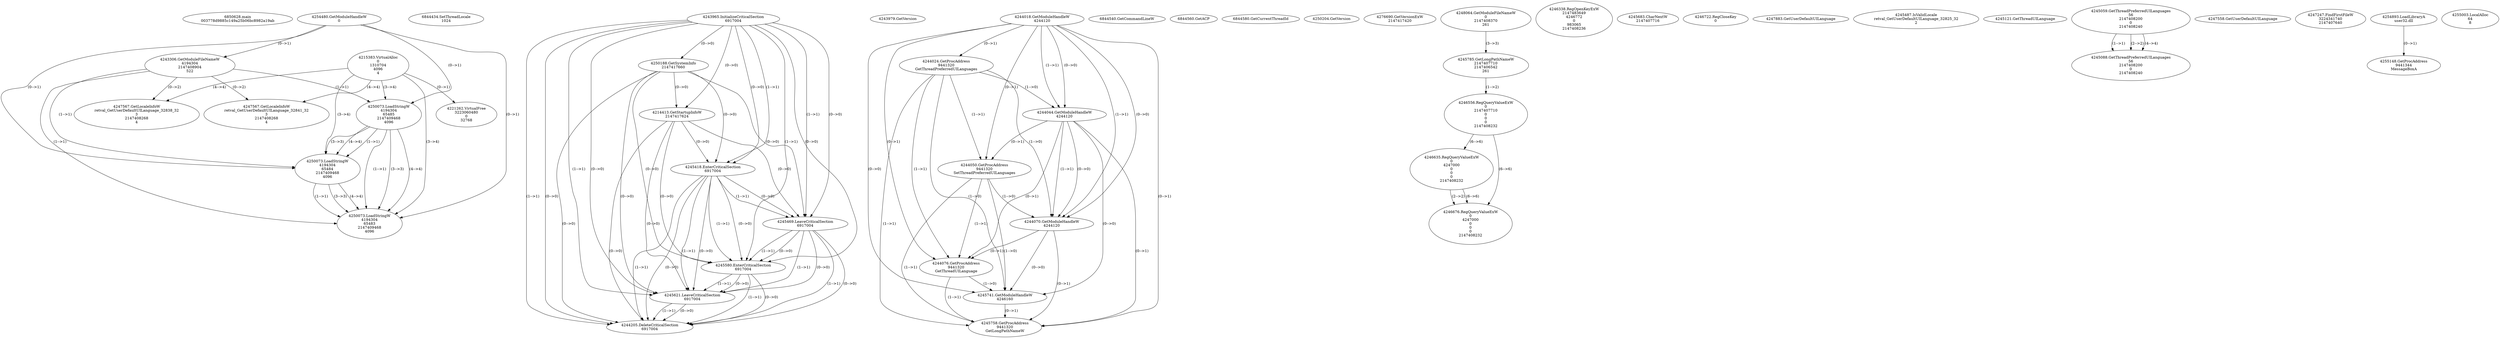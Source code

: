 // Global SCDG with merge call
digraph {
	0 [label="6850628.main
003778d9885c149a25b06bc8982a19ab"]
	1 [label="4254480.GetModuleHandleW
0"]
	2 [label="6844434.SetThreadLocale
1024"]
	3 [label="4243965.InitializeCriticalSection
6917004"]
	4 [label="4243979.GetVersion
"]
	5 [label="4244018.GetModuleHandleW
4244120"]
	6 [label="4244024.GetProcAddress
9441320
GetThreadPreferredUILanguages"]
	5 -> 6 [label="(0-->1)"]
	7 [label="4244044.GetModuleHandleW
4244120"]
	5 -> 7 [label="(1-->1)"]
	5 -> 7 [label="(0-->0)"]
	6 -> 7 [label="(1-->0)"]
	8 [label="4244050.GetProcAddress
9441320
SetThreadPreferredUILanguages"]
	5 -> 8 [label="(0-->1)"]
	6 -> 8 [label="(1-->1)"]
	7 -> 8 [label="(0-->1)"]
	9 [label="4244070.GetModuleHandleW
4244120"]
	5 -> 9 [label="(1-->1)"]
	7 -> 9 [label="(1-->1)"]
	5 -> 9 [label="(0-->0)"]
	6 -> 9 [label="(1-->0)"]
	7 -> 9 [label="(0-->0)"]
	8 -> 9 [label="(1-->0)"]
	10 [label="4244076.GetProcAddress
9441320
GetThreadUILanguage"]
	5 -> 10 [label="(0-->1)"]
	6 -> 10 [label="(1-->1)"]
	7 -> 10 [label="(0-->1)"]
	8 -> 10 [label="(1-->1)"]
	9 -> 10 [label="(0-->1)"]
	11 [label="4250188.GetSystemInfo
2147417660"]
	3 -> 11 [label="(0-->0)"]
	12 [label="6844540.GetCommandLineW
"]
	13 [label="4214413.GetStartupInfoW
2147417624"]
	3 -> 13 [label="(0-->0)"]
	11 -> 13 [label="(0-->0)"]
	14 [label="6844560.GetACP
"]
	15 [label="6844580.GetCurrentThreadId
"]
	16 [label="4250204.GetVersion
"]
	17 [label="4276690.GetVersionExW
2147417420"]
	18 [label="4243306.GetModuleFileNameW
4194304
2147408904
522"]
	1 -> 18 [label="(0-->1)"]
	19 [label="4248064.GetModuleFileNameW
0
2147408370
261"]
	20 [label="4215383.VirtualAlloc
0
1310704
4096
4"]
	21 [label="4246338.RegOpenKeyExW
2147483649
4246772
0
983065
2147408236"]
	22 [label="4245741.GetModuleHandleW
4246160"]
	5 -> 22 [label="(0-->0)"]
	6 -> 22 [label="(1-->0)"]
	7 -> 22 [label="(0-->0)"]
	8 -> 22 [label="(1-->0)"]
	9 -> 22 [label="(0-->0)"]
	10 -> 22 [label="(1-->0)"]
	23 [label="4245758.GetProcAddress
9441320
GetLongPathNameW"]
	5 -> 23 [label="(0-->1)"]
	6 -> 23 [label="(1-->1)"]
	7 -> 23 [label="(0-->1)"]
	8 -> 23 [label="(1-->1)"]
	9 -> 23 [label="(0-->1)"]
	10 -> 23 [label="(1-->1)"]
	22 -> 23 [label="(0-->1)"]
	24 [label="4245785.GetLongPathNameW
2147407710
2147406542
261"]
	19 -> 24 [label="(3-->3)"]
	25 [label="4245683.CharNextW
2147407716"]
	26 [label="4246556.RegQueryValueExW
0
2147407710
0
0
0
2147408232"]
	24 -> 26 [label="(1-->2)"]
	27 [label="4246635.RegQueryValueExW
0
4247000
0
0
0
2147408232"]
	26 -> 27 [label="(6-->6)"]
	28 [label="4246676.RegQueryValueExW
0
4247000
0
0
0
2147408232"]
	27 -> 28 [label="(2-->2)"]
	26 -> 28 [label="(6-->6)"]
	27 -> 28 [label="(6-->6)"]
	29 [label="4246722.RegCloseKey
0"]
	30 [label="4247883.GetUserDefaultUILanguage
"]
	31 [label="4245418.EnterCriticalSection
6917004"]
	3 -> 31 [label="(1-->1)"]
	3 -> 31 [label="(0-->0)"]
	11 -> 31 [label="(0-->0)"]
	13 -> 31 [label="(0-->0)"]
	32 [label="4245469.LeaveCriticalSection
6917004"]
	3 -> 32 [label="(1-->1)"]
	31 -> 32 [label="(1-->1)"]
	3 -> 32 [label="(0-->0)"]
	11 -> 32 [label="(0-->0)"]
	13 -> 32 [label="(0-->0)"]
	31 -> 32 [label="(0-->0)"]
	33 [label="4245487.IsValidLocale
retval_GetUserDefaultUILanguage_32825_32
2"]
	34 [label="4245121.GetThreadUILanguage
"]
	35 [label="4245059.GetThreadPreferredUILanguages
56
2147408200
0
2147408240"]
	36 [label="4245088.GetThreadPreferredUILanguages
56
2147408200
0
2147408240"]
	35 -> 36 [label="(1-->1)"]
	35 -> 36 [label="(2-->2)"]
	35 -> 36 [label="(4-->4)"]
	37 [label="4245580.EnterCriticalSection
6917004"]
	3 -> 37 [label="(1-->1)"]
	31 -> 37 [label="(1-->1)"]
	32 -> 37 [label="(1-->1)"]
	3 -> 37 [label="(0-->0)"]
	11 -> 37 [label="(0-->0)"]
	13 -> 37 [label="(0-->0)"]
	31 -> 37 [label="(0-->0)"]
	32 -> 37 [label="(0-->0)"]
	38 [label="4245621.LeaveCriticalSection
6917004"]
	3 -> 38 [label="(1-->1)"]
	31 -> 38 [label="(1-->1)"]
	32 -> 38 [label="(1-->1)"]
	37 -> 38 [label="(1-->1)"]
	3 -> 38 [label="(0-->0)"]
	11 -> 38 [label="(0-->0)"]
	13 -> 38 [label="(0-->0)"]
	31 -> 38 [label="(0-->0)"]
	32 -> 38 [label="(0-->0)"]
	37 -> 38 [label="(0-->0)"]
	39 [label="4247558.GetUserDefaultUILanguage
"]
	40 [label="4247567.GetLocaleInfoW
retval_GetUserDefaultUILanguage_32841_32
3
2147408268
4"]
	18 -> 40 [label="(0-->2)"]
	20 -> 40 [label="(4-->4)"]
	41 [label="4247247.FindFirstFileW
3224341740
2147407640"]
	42 [label="4250073.LoadStringW
4194304
65485
2147409468
4096"]
	1 -> 42 [label="(0-->1)"]
	18 -> 42 [label="(1-->1)"]
	20 -> 42 [label="(3-->4)"]
	43 [label="4250073.LoadStringW
4194304
65484
2147409468
4096"]
	1 -> 43 [label="(0-->1)"]
	18 -> 43 [label="(1-->1)"]
	42 -> 43 [label="(1-->1)"]
	42 -> 43 [label="(3-->3)"]
	20 -> 43 [label="(3-->4)"]
	42 -> 43 [label="(4-->4)"]
	44 [label="4250073.LoadStringW
4194304
65483
2147409468
4096"]
	1 -> 44 [label="(0-->1)"]
	18 -> 44 [label="(1-->1)"]
	42 -> 44 [label="(1-->1)"]
	43 -> 44 [label="(1-->1)"]
	42 -> 44 [label="(3-->3)"]
	43 -> 44 [label="(3-->3)"]
	20 -> 44 [label="(3-->4)"]
	42 -> 44 [label="(4-->4)"]
	43 -> 44 [label="(4-->4)"]
	45 [label="4254893.LoadLibraryA
user32.dll"]
	46 [label="4255003.LocalAlloc
64
8"]
	47 [label="4255148.GetProcAddress
9441344
MessageBoxA"]
	45 -> 47 [label="(0-->1)"]
	48 [label="4244205.DeleteCriticalSection
6917004"]
	3 -> 48 [label="(1-->1)"]
	31 -> 48 [label="(1-->1)"]
	32 -> 48 [label="(1-->1)"]
	37 -> 48 [label="(1-->1)"]
	38 -> 48 [label="(1-->1)"]
	3 -> 48 [label="(0-->0)"]
	11 -> 48 [label="(0-->0)"]
	13 -> 48 [label="(0-->0)"]
	31 -> 48 [label="(0-->0)"]
	32 -> 48 [label="(0-->0)"]
	37 -> 48 [label="(0-->0)"]
	38 -> 48 [label="(0-->0)"]
	49 [label="4221262.VirtualFree
3223060480
0
32768"]
	20 -> 49 [label="(0-->1)"]
	50 [label="4247567.GetLocaleInfoW
retval_GetUserDefaultUILanguage_32838_32
3
2147408268
4"]
	18 -> 50 [label="(0-->2)"]
	20 -> 50 [label="(4-->4)"]
}
